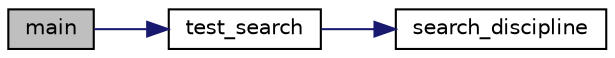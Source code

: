 digraph "main"
{
 // LATEX_PDF_SIZE
  edge [fontname="Helvetica",fontsize="10",labelfontname="Helvetica",labelfontsize="10"];
  node [fontname="Helvetica",fontsize="10",shape=record];
  rankdir="LR";
  Node1 [label="main",height=0.2,width=0.4,color="black", fillcolor="grey75", style="filled", fontcolor="black",tooltip=" "];
  Node1 -> Node2 [color="midnightblue",fontsize="10",style="solid",fontname="Helvetica"];
  Node2 [label="test_search",height=0.2,width=0.4,color="black", fillcolor="white", style="filled",URL="$test_8c.html#a0ba3050d5f0942ec012559ed47aeae80",tooltip=" "];
  Node2 -> Node3 [color="midnightblue",fontsize="10",style="solid",fontname="Helvetica"];
  Node3 [label="search_discipline",height=0.2,width=0.4,color="black", fillcolor="white", style="filled",URL="$lib_8c.html#a7e30f3fe57310ad8ce6ec13f0ac62963",tooltip="@function search_discipline"];
}
